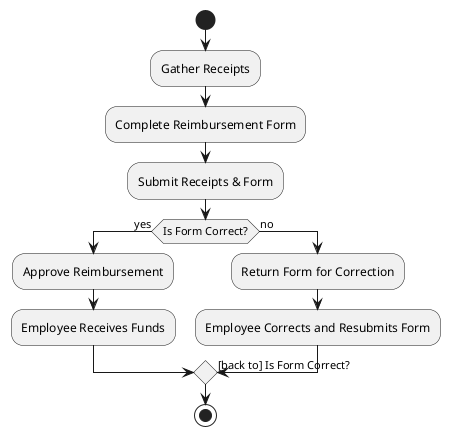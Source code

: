 @startuml
start

:Gather Receipts;
:Complete Reimbursement Form;
:Submit Receipts & Form;

if (Is Form Correct?) then (yes)
    :Approve Reimbursement;
    :Employee Receives Funds;
else (no)
    :Return Form for Correction;
    :Employee Corrects and Resubmits Form;
    -> [back to] Is Form Correct?;
endif

stop
@enduml